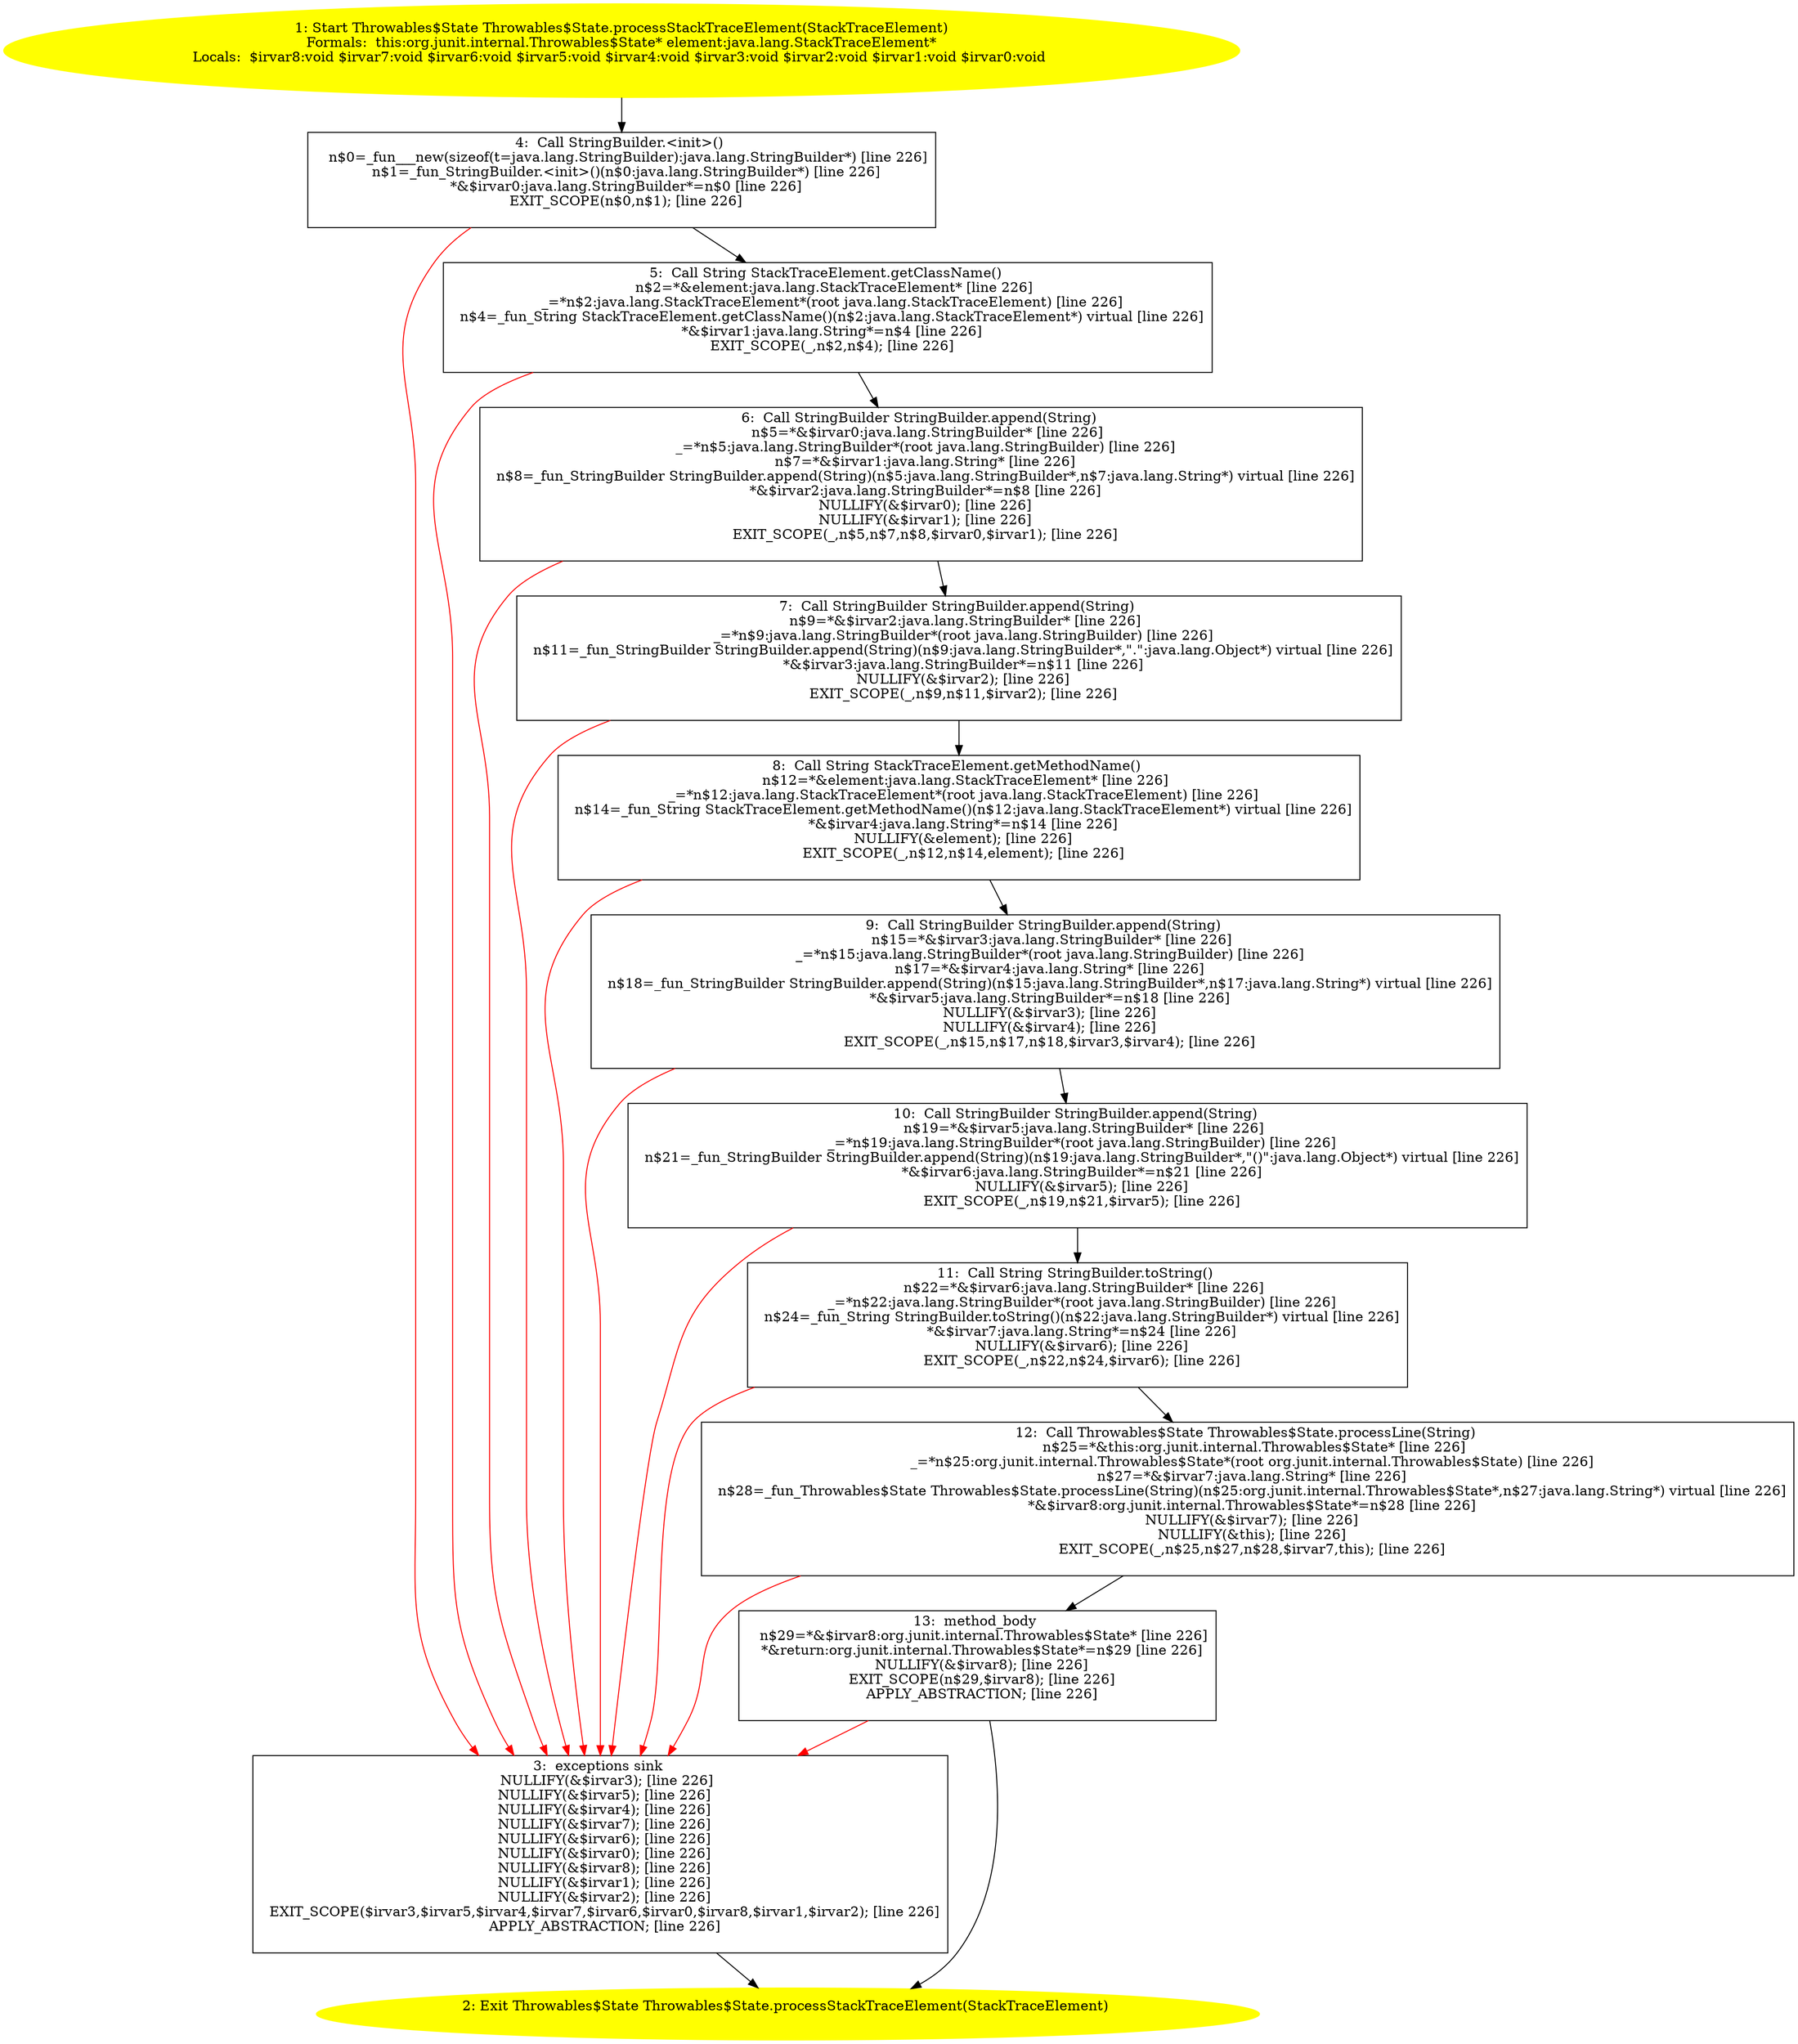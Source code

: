 /* @generated */
digraph cfg {
"org.junit.internal.Throwables$State.processStackTraceElement(java.lang.StackTraceElement):org.junit..baca8096d3b4d90ec51d93e0e4537db2_1" [label="1: Start Throwables$State Throwables$State.processStackTraceElement(StackTraceElement)\nFormals:  this:org.junit.internal.Throwables$State* element:java.lang.StackTraceElement*\nLocals:  $irvar8:void $irvar7:void $irvar6:void $irvar5:void $irvar4:void $irvar3:void $irvar2:void $irvar1:void $irvar0:void \n  " color=yellow style=filled]
	

	 "org.junit.internal.Throwables$State.processStackTraceElement(java.lang.StackTraceElement):org.junit..baca8096d3b4d90ec51d93e0e4537db2_1" -> "org.junit.internal.Throwables$State.processStackTraceElement(java.lang.StackTraceElement):org.junit..baca8096d3b4d90ec51d93e0e4537db2_4" ;
"org.junit.internal.Throwables$State.processStackTraceElement(java.lang.StackTraceElement):org.junit..baca8096d3b4d90ec51d93e0e4537db2_2" [label="2: Exit Throwables$State Throwables$State.processStackTraceElement(StackTraceElement) \n  " color=yellow style=filled]
	

"org.junit.internal.Throwables$State.processStackTraceElement(java.lang.StackTraceElement):org.junit..baca8096d3b4d90ec51d93e0e4537db2_3" [label="3:  exceptions sink \n   NULLIFY(&$irvar3); [line 226]\n  NULLIFY(&$irvar5); [line 226]\n  NULLIFY(&$irvar4); [line 226]\n  NULLIFY(&$irvar7); [line 226]\n  NULLIFY(&$irvar6); [line 226]\n  NULLIFY(&$irvar0); [line 226]\n  NULLIFY(&$irvar8); [line 226]\n  NULLIFY(&$irvar1); [line 226]\n  NULLIFY(&$irvar2); [line 226]\n  EXIT_SCOPE($irvar3,$irvar5,$irvar4,$irvar7,$irvar6,$irvar0,$irvar8,$irvar1,$irvar2); [line 226]\n  APPLY_ABSTRACTION; [line 226]\n " shape="box"]
	

	 "org.junit.internal.Throwables$State.processStackTraceElement(java.lang.StackTraceElement):org.junit..baca8096d3b4d90ec51d93e0e4537db2_3" -> "org.junit.internal.Throwables$State.processStackTraceElement(java.lang.StackTraceElement):org.junit..baca8096d3b4d90ec51d93e0e4537db2_2" ;
"org.junit.internal.Throwables$State.processStackTraceElement(java.lang.StackTraceElement):org.junit..baca8096d3b4d90ec51d93e0e4537db2_4" [label="4:  Call StringBuilder.<init>() \n   n$0=_fun___new(sizeof(t=java.lang.StringBuilder):java.lang.StringBuilder*) [line 226]\n  n$1=_fun_StringBuilder.<init>()(n$0:java.lang.StringBuilder*) [line 226]\n  *&$irvar0:java.lang.StringBuilder*=n$0 [line 226]\n  EXIT_SCOPE(n$0,n$1); [line 226]\n " shape="box"]
	

	 "org.junit.internal.Throwables$State.processStackTraceElement(java.lang.StackTraceElement):org.junit..baca8096d3b4d90ec51d93e0e4537db2_4" -> "org.junit.internal.Throwables$State.processStackTraceElement(java.lang.StackTraceElement):org.junit..baca8096d3b4d90ec51d93e0e4537db2_5" ;
	 "org.junit.internal.Throwables$State.processStackTraceElement(java.lang.StackTraceElement):org.junit..baca8096d3b4d90ec51d93e0e4537db2_4" -> "org.junit.internal.Throwables$State.processStackTraceElement(java.lang.StackTraceElement):org.junit..baca8096d3b4d90ec51d93e0e4537db2_3" [color="red" ];
"org.junit.internal.Throwables$State.processStackTraceElement(java.lang.StackTraceElement):org.junit..baca8096d3b4d90ec51d93e0e4537db2_5" [label="5:  Call String StackTraceElement.getClassName() \n   n$2=*&element:java.lang.StackTraceElement* [line 226]\n  _=*n$2:java.lang.StackTraceElement*(root java.lang.StackTraceElement) [line 226]\n  n$4=_fun_String StackTraceElement.getClassName()(n$2:java.lang.StackTraceElement*) virtual [line 226]\n  *&$irvar1:java.lang.String*=n$4 [line 226]\n  EXIT_SCOPE(_,n$2,n$4); [line 226]\n " shape="box"]
	

	 "org.junit.internal.Throwables$State.processStackTraceElement(java.lang.StackTraceElement):org.junit..baca8096d3b4d90ec51d93e0e4537db2_5" -> "org.junit.internal.Throwables$State.processStackTraceElement(java.lang.StackTraceElement):org.junit..baca8096d3b4d90ec51d93e0e4537db2_6" ;
	 "org.junit.internal.Throwables$State.processStackTraceElement(java.lang.StackTraceElement):org.junit..baca8096d3b4d90ec51d93e0e4537db2_5" -> "org.junit.internal.Throwables$State.processStackTraceElement(java.lang.StackTraceElement):org.junit..baca8096d3b4d90ec51d93e0e4537db2_3" [color="red" ];
"org.junit.internal.Throwables$State.processStackTraceElement(java.lang.StackTraceElement):org.junit..baca8096d3b4d90ec51d93e0e4537db2_6" [label="6:  Call StringBuilder StringBuilder.append(String) \n   n$5=*&$irvar0:java.lang.StringBuilder* [line 226]\n  _=*n$5:java.lang.StringBuilder*(root java.lang.StringBuilder) [line 226]\n  n$7=*&$irvar1:java.lang.String* [line 226]\n  n$8=_fun_StringBuilder StringBuilder.append(String)(n$5:java.lang.StringBuilder*,n$7:java.lang.String*) virtual [line 226]\n  *&$irvar2:java.lang.StringBuilder*=n$8 [line 226]\n  NULLIFY(&$irvar0); [line 226]\n  NULLIFY(&$irvar1); [line 226]\n  EXIT_SCOPE(_,n$5,n$7,n$8,$irvar0,$irvar1); [line 226]\n " shape="box"]
	

	 "org.junit.internal.Throwables$State.processStackTraceElement(java.lang.StackTraceElement):org.junit..baca8096d3b4d90ec51d93e0e4537db2_6" -> "org.junit.internal.Throwables$State.processStackTraceElement(java.lang.StackTraceElement):org.junit..baca8096d3b4d90ec51d93e0e4537db2_7" ;
	 "org.junit.internal.Throwables$State.processStackTraceElement(java.lang.StackTraceElement):org.junit..baca8096d3b4d90ec51d93e0e4537db2_6" -> "org.junit.internal.Throwables$State.processStackTraceElement(java.lang.StackTraceElement):org.junit..baca8096d3b4d90ec51d93e0e4537db2_3" [color="red" ];
"org.junit.internal.Throwables$State.processStackTraceElement(java.lang.StackTraceElement):org.junit..baca8096d3b4d90ec51d93e0e4537db2_7" [label="7:  Call StringBuilder StringBuilder.append(String) \n   n$9=*&$irvar2:java.lang.StringBuilder* [line 226]\n  _=*n$9:java.lang.StringBuilder*(root java.lang.StringBuilder) [line 226]\n  n$11=_fun_StringBuilder StringBuilder.append(String)(n$9:java.lang.StringBuilder*,\".\":java.lang.Object*) virtual [line 226]\n  *&$irvar3:java.lang.StringBuilder*=n$11 [line 226]\n  NULLIFY(&$irvar2); [line 226]\n  EXIT_SCOPE(_,n$9,n$11,$irvar2); [line 226]\n " shape="box"]
	

	 "org.junit.internal.Throwables$State.processStackTraceElement(java.lang.StackTraceElement):org.junit..baca8096d3b4d90ec51d93e0e4537db2_7" -> "org.junit.internal.Throwables$State.processStackTraceElement(java.lang.StackTraceElement):org.junit..baca8096d3b4d90ec51d93e0e4537db2_8" ;
	 "org.junit.internal.Throwables$State.processStackTraceElement(java.lang.StackTraceElement):org.junit..baca8096d3b4d90ec51d93e0e4537db2_7" -> "org.junit.internal.Throwables$State.processStackTraceElement(java.lang.StackTraceElement):org.junit..baca8096d3b4d90ec51d93e0e4537db2_3" [color="red" ];
"org.junit.internal.Throwables$State.processStackTraceElement(java.lang.StackTraceElement):org.junit..baca8096d3b4d90ec51d93e0e4537db2_8" [label="8:  Call String StackTraceElement.getMethodName() \n   n$12=*&element:java.lang.StackTraceElement* [line 226]\n  _=*n$12:java.lang.StackTraceElement*(root java.lang.StackTraceElement) [line 226]\n  n$14=_fun_String StackTraceElement.getMethodName()(n$12:java.lang.StackTraceElement*) virtual [line 226]\n  *&$irvar4:java.lang.String*=n$14 [line 226]\n  NULLIFY(&element); [line 226]\n  EXIT_SCOPE(_,n$12,n$14,element); [line 226]\n " shape="box"]
	

	 "org.junit.internal.Throwables$State.processStackTraceElement(java.lang.StackTraceElement):org.junit..baca8096d3b4d90ec51d93e0e4537db2_8" -> "org.junit.internal.Throwables$State.processStackTraceElement(java.lang.StackTraceElement):org.junit..baca8096d3b4d90ec51d93e0e4537db2_9" ;
	 "org.junit.internal.Throwables$State.processStackTraceElement(java.lang.StackTraceElement):org.junit..baca8096d3b4d90ec51d93e0e4537db2_8" -> "org.junit.internal.Throwables$State.processStackTraceElement(java.lang.StackTraceElement):org.junit..baca8096d3b4d90ec51d93e0e4537db2_3" [color="red" ];
"org.junit.internal.Throwables$State.processStackTraceElement(java.lang.StackTraceElement):org.junit..baca8096d3b4d90ec51d93e0e4537db2_9" [label="9:  Call StringBuilder StringBuilder.append(String) \n   n$15=*&$irvar3:java.lang.StringBuilder* [line 226]\n  _=*n$15:java.lang.StringBuilder*(root java.lang.StringBuilder) [line 226]\n  n$17=*&$irvar4:java.lang.String* [line 226]\n  n$18=_fun_StringBuilder StringBuilder.append(String)(n$15:java.lang.StringBuilder*,n$17:java.lang.String*) virtual [line 226]\n  *&$irvar5:java.lang.StringBuilder*=n$18 [line 226]\n  NULLIFY(&$irvar3); [line 226]\n  NULLIFY(&$irvar4); [line 226]\n  EXIT_SCOPE(_,n$15,n$17,n$18,$irvar3,$irvar4); [line 226]\n " shape="box"]
	

	 "org.junit.internal.Throwables$State.processStackTraceElement(java.lang.StackTraceElement):org.junit..baca8096d3b4d90ec51d93e0e4537db2_9" -> "org.junit.internal.Throwables$State.processStackTraceElement(java.lang.StackTraceElement):org.junit..baca8096d3b4d90ec51d93e0e4537db2_10" ;
	 "org.junit.internal.Throwables$State.processStackTraceElement(java.lang.StackTraceElement):org.junit..baca8096d3b4d90ec51d93e0e4537db2_9" -> "org.junit.internal.Throwables$State.processStackTraceElement(java.lang.StackTraceElement):org.junit..baca8096d3b4d90ec51d93e0e4537db2_3" [color="red" ];
"org.junit.internal.Throwables$State.processStackTraceElement(java.lang.StackTraceElement):org.junit..baca8096d3b4d90ec51d93e0e4537db2_10" [label="10:  Call StringBuilder StringBuilder.append(String) \n   n$19=*&$irvar5:java.lang.StringBuilder* [line 226]\n  _=*n$19:java.lang.StringBuilder*(root java.lang.StringBuilder) [line 226]\n  n$21=_fun_StringBuilder StringBuilder.append(String)(n$19:java.lang.StringBuilder*,\"()\":java.lang.Object*) virtual [line 226]\n  *&$irvar6:java.lang.StringBuilder*=n$21 [line 226]\n  NULLIFY(&$irvar5); [line 226]\n  EXIT_SCOPE(_,n$19,n$21,$irvar5); [line 226]\n " shape="box"]
	

	 "org.junit.internal.Throwables$State.processStackTraceElement(java.lang.StackTraceElement):org.junit..baca8096d3b4d90ec51d93e0e4537db2_10" -> "org.junit.internal.Throwables$State.processStackTraceElement(java.lang.StackTraceElement):org.junit..baca8096d3b4d90ec51d93e0e4537db2_11" ;
	 "org.junit.internal.Throwables$State.processStackTraceElement(java.lang.StackTraceElement):org.junit..baca8096d3b4d90ec51d93e0e4537db2_10" -> "org.junit.internal.Throwables$State.processStackTraceElement(java.lang.StackTraceElement):org.junit..baca8096d3b4d90ec51d93e0e4537db2_3" [color="red" ];
"org.junit.internal.Throwables$State.processStackTraceElement(java.lang.StackTraceElement):org.junit..baca8096d3b4d90ec51d93e0e4537db2_11" [label="11:  Call String StringBuilder.toString() \n   n$22=*&$irvar6:java.lang.StringBuilder* [line 226]\n  _=*n$22:java.lang.StringBuilder*(root java.lang.StringBuilder) [line 226]\n  n$24=_fun_String StringBuilder.toString()(n$22:java.lang.StringBuilder*) virtual [line 226]\n  *&$irvar7:java.lang.String*=n$24 [line 226]\n  NULLIFY(&$irvar6); [line 226]\n  EXIT_SCOPE(_,n$22,n$24,$irvar6); [line 226]\n " shape="box"]
	

	 "org.junit.internal.Throwables$State.processStackTraceElement(java.lang.StackTraceElement):org.junit..baca8096d3b4d90ec51d93e0e4537db2_11" -> "org.junit.internal.Throwables$State.processStackTraceElement(java.lang.StackTraceElement):org.junit..baca8096d3b4d90ec51d93e0e4537db2_12" ;
	 "org.junit.internal.Throwables$State.processStackTraceElement(java.lang.StackTraceElement):org.junit..baca8096d3b4d90ec51d93e0e4537db2_11" -> "org.junit.internal.Throwables$State.processStackTraceElement(java.lang.StackTraceElement):org.junit..baca8096d3b4d90ec51d93e0e4537db2_3" [color="red" ];
"org.junit.internal.Throwables$State.processStackTraceElement(java.lang.StackTraceElement):org.junit..baca8096d3b4d90ec51d93e0e4537db2_12" [label="12:  Call Throwables$State Throwables$State.processLine(String) \n   n$25=*&this:org.junit.internal.Throwables$State* [line 226]\n  _=*n$25:org.junit.internal.Throwables$State*(root org.junit.internal.Throwables$State) [line 226]\n  n$27=*&$irvar7:java.lang.String* [line 226]\n  n$28=_fun_Throwables$State Throwables$State.processLine(String)(n$25:org.junit.internal.Throwables$State*,n$27:java.lang.String*) virtual [line 226]\n  *&$irvar8:org.junit.internal.Throwables$State*=n$28 [line 226]\n  NULLIFY(&$irvar7); [line 226]\n  NULLIFY(&this); [line 226]\n  EXIT_SCOPE(_,n$25,n$27,n$28,$irvar7,this); [line 226]\n " shape="box"]
	

	 "org.junit.internal.Throwables$State.processStackTraceElement(java.lang.StackTraceElement):org.junit..baca8096d3b4d90ec51d93e0e4537db2_12" -> "org.junit.internal.Throwables$State.processStackTraceElement(java.lang.StackTraceElement):org.junit..baca8096d3b4d90ec51d93e0e4537db2_13" ;
	 "org.junit.internal.Throwables$State.processStackTraceElement(java.lang.StackTraceElement):org.junit..baca8096d3b4d90ec51d93e0e4537db2_12" -> "org.junit.internal.Throwables$State.processStackTraceElement(java.lang.StackTraceElement):org.junit..baca8096d3b4d90ec51d93e0e4537db2_3" [color="red" ];
"org.junit.internal.Throwables$State.processStackTraceElement(java.lang.StackTraceElement):org.junit..baca8096d3b4d90ec51d93e0e4537db2_13" [label="13:  method_body \n   n$29=*&$irvar8:org.junit.internal.Throwables$State* [line 226]\n  *&return:org.junit.internal.Throwables$State*=n$29 [line 226]\n  NULLIFY(&$irvar8); [line 226]\n  EXIT_SCOPE(n$29,$irvar8); [line 226]\n  APPLY_ABSTRACTION; [line 226]\n " shape="box"]
	

	 "org.junit.internal.Throwables$State.processStackTraceElement(java.lang.StackTraceElement):org.junit..baca8096d3b4d90ec51d93e0e4537db2_13" -> "org.junit.internal.Throwables$State.processStackTraceElement(java.lang.StackTraceElement):org.junit..baca8096d3b4d90ec51d93e0e4537db2_2" ;
	 "org.junit.internal.Throwables$State.processStackTraceElement(java.lang.StackTraceElement):org.junit..baca8096d3b4d90ec51d93e0e4537db2_13" -> "org.junit.internal.Throwables$State.processStackTraceElement(java.lang.StackTraceElement):org.junit..baca8096d3b4d90ec51d93e0e4537db2_3" [color="red" ];
}
